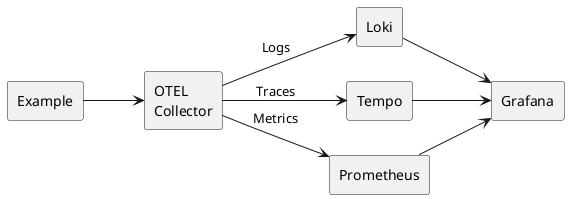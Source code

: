 @startuml grafana-loki-tempo
left to right direction

agent Example as EX
agent "OTEL\nCollector" as OC
agent Loki
agent Tempo
agent Prometheus
agent Grafana

EX --> OC
OC --> Loki: "Logs"
OC --> Tempo: "Traces"
OC --> Prometheus: "Metrics"
Loki --> Grafana
Tempo --> Grafana
Prometheus --> Grafana

@enduml
